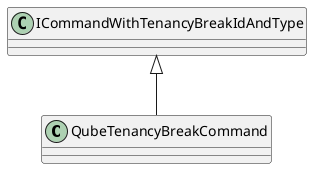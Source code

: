 @startuml
class QubeTenancyBreakCommand {
}
ICommandWithTenancyBreakIdAndType <|-- QubeTenancyBreakCommand
@enduml

